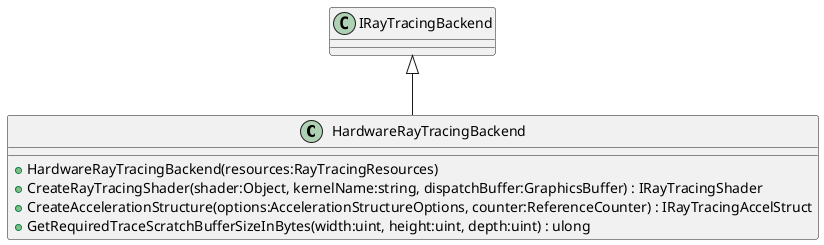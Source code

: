 @startuml
class HardwareRayTracingBackend {
    + HardwareRayTracingBackend(resources:RayTracingResources)
    + CreateRayTracingShader(shader:Object, kernelName:string, dispatchBuffer:GraphicsBuffer) : IRayTracingShader
    + CreateAccelerationStructure(options:AccelerationStructureOptions, counter:ReferenceCounter) : IRayTracingAccelStruct
    + GetRequiredTraceScratchBufferSizeInBytes(width:uint, height:uint, depth:uint) : ulong
}
IRayTracingBackend <|-- HardwareRayTracingBackend
@enduml
